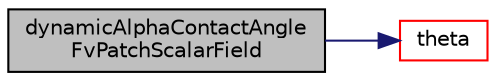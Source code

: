 digraph "dynamicAlphaContactAngleFvPatchScalarField"
{
  bgcolor="transparent";
  edge [fontname="Helvetica",fontsize="10",labelfontname="Helvetica",labelfontsize="10"];
  node [fontname="Helvetica",fontsize="10",shape=record];
  rankdir="LR";
  Node1 [label="dynamicAlphaContactAngle\lFvPatchScalarField",height=0.2,width=0.4,color="black", fillcolor="grey75", style="filled", fontcolor="black"];
  Node1 -> Node2 [color="midnightblue",fontsize="10",style="solid",fontname="Helvetica"];
  Node2 [label="theta",height=0.2,width=0.4,color="red",URL="$a00595.html#ad6f790c5de1521e77c477ad3794ee1b6",tooltip="Evaluate and return dynamic contact-angle. "];
}
